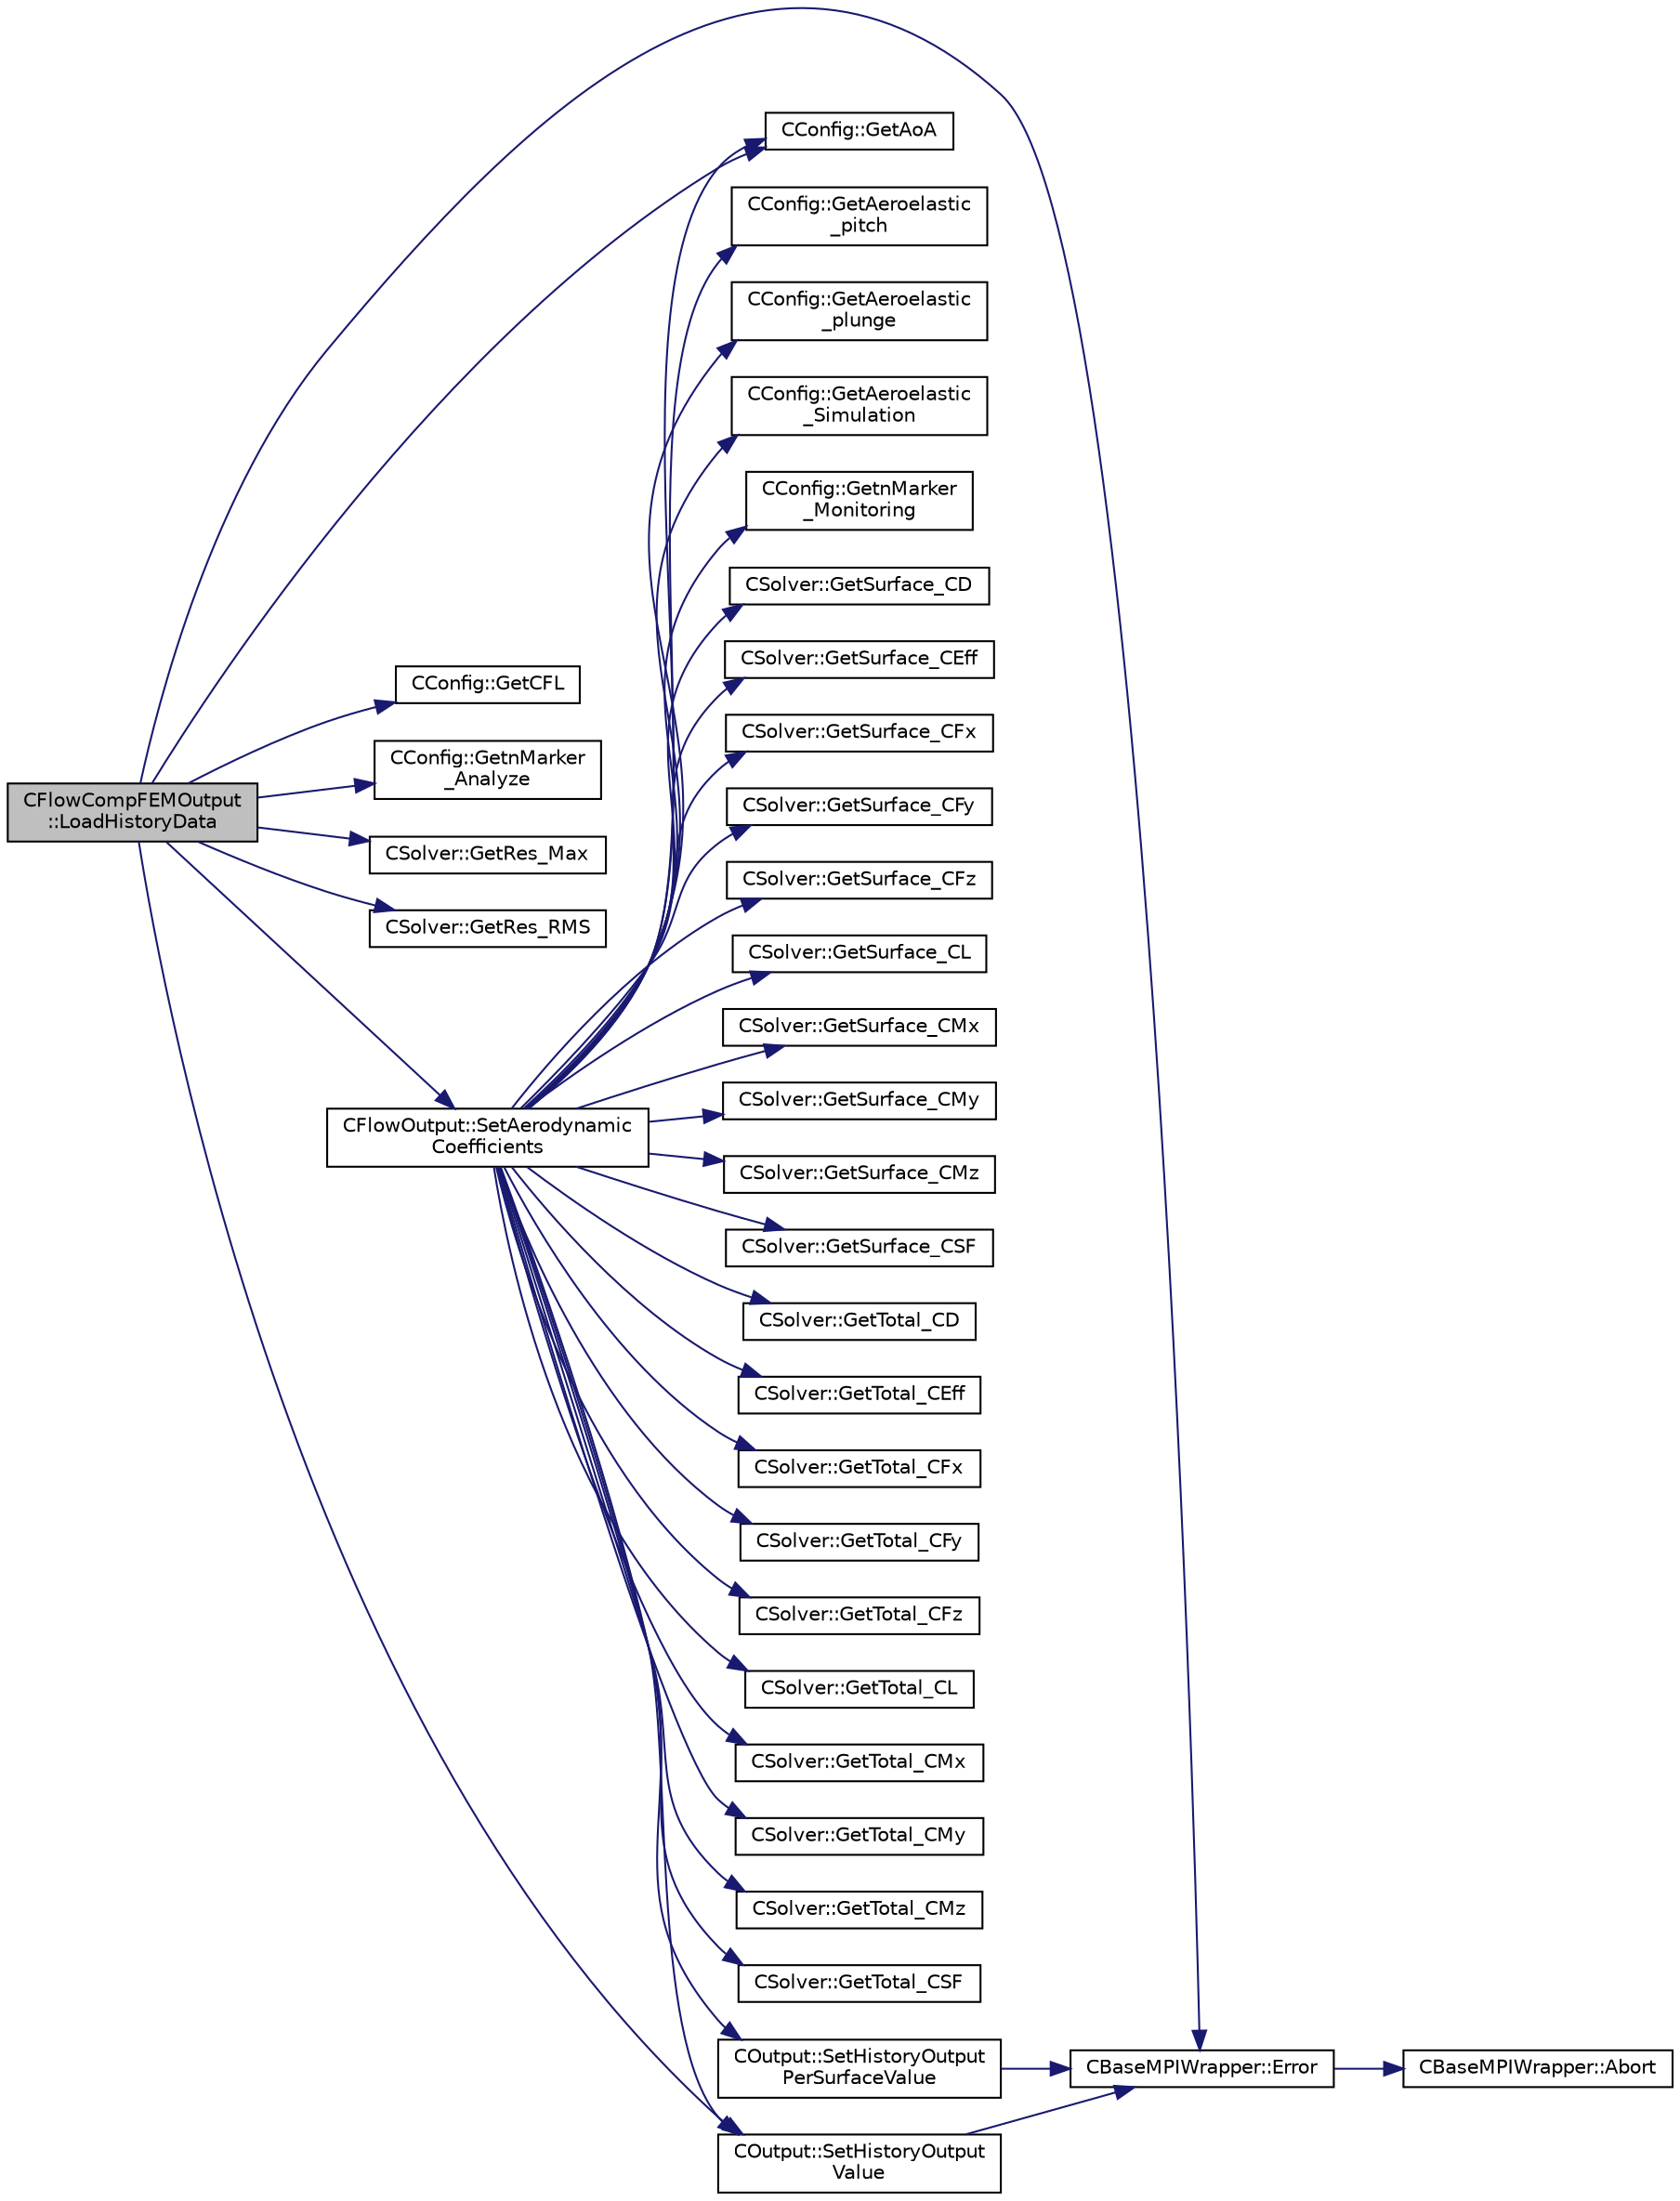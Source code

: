 digraph "CFlowCompFEMOutput::LoadHistoryData"
{
 // LATEX_PDF_SIZE
  edge [fontname="Helvetica",fontsize="10",labelfontname="Helvetica",labelfontsize="10"];
  node [fontname="Helvetica",fontsize="10",shape=record];
  rankdir="LR";
  Node1 [label="CFlowCompFEMOutput\l::LoadHistoryData",height=0.2,width=0.4,color="black", fillcolor="grey75", style="filled", fontcolor="black",tooltip="Load the history output field values."];
  Node1 -> Node2 [color="midnightblue",fontsize="10",style="solid",fontname="Helvetica"];
  Node2 [label="CBaseMPIWrapper::Error",height=0.2,width=0.4,color="black", fillcolor="white", style="filled",URL="$classCBaseMPIWrapper.html#a04457c47629bda56704e6a8804833eeb",tooltip=" "];
  Node2 -> Node3 [color="midnightblue",fontsize="10",style="solid",fontname="Helvetica"];
  Node3 [label="CBaseMPIWrapper::Abort",height=0.2,width=0.4,color="black", fillcolor="white", style="filled",URL="$classCBaseMPIWrapper.html#af7297d861dca86b45cf561b6ab642e8f",tooltip=" "];
  Node1 -> Node4 [color="midnightblue",fontsize="10",style="solid",fontname="Helvetica"];
  Node4 [label="CConfig::GetAoA",height=0.2,width=0.4,color="black", fillcolor="white", style="filled",URL="$classCConfig.html#aa824c1a1b3c7cd05b7be414a76e0b250",tooltip="Get the angle of attack of the body. This is the angle between a reference line on a lifting body (of..."];
  Node1 -> Node5 [color="midnightblue",fontsize="10",style="solid",fontname="Helvetica"];
  Node5 [label="CConfig::GetCFL",height=0.2,width=0.4,color="black", fillcolor="white", style="filled",URL="$classCConfig.html#a327893f15ca36b27db6201a7cb787022",tooltip="Get the Courant Friedrich Levi number for each grid."];
  Node1 -> Node6 [color="midnightblue",fontsize="10",style="solid",fontname="Helvetica"];
  Node6 [label="CConfig::GetnMarker\l_Analyze",height=0.2,width=0.4,color="black", fillcolor="white", style="filled",URL="$classCConfig.html#a3f097c919da47e78ba1fbf204ed5c9b2",tooltip="Get the total number of moving markers."];
  Node1 -> Node7 [color="midnightblue",fontsize="10",style="solid",fontname="Helvetica"];
  Node7 [label="CSolver::GetRes_Max",height=0.2,width=0.4,color="black", fillcolor="white", style="filled",URL="$classCSolver.html#ab1539f2064af989dad9200a516969f18",tooltip="Get the maximal residual, this is useful for the convergence history."];
  Node1 -> Node8 [color="midnightblue",fontsize="10",style="solid",fontname="Helvetica"];
  Node8 [label="CSolver::GetRes_RMS",height=0.2,width=0.4,color="black", fillcolor="white", style="filled",URL="$classCSolver.html#a2e07e4867f2db7ac98c8332c9476c361",tooltip="Get the maximal residual, this is useful for the convergence history."];
  Node1 -> Node9 [color="midnightblue",fontsize="10",style="solid",fontname="Helvetica"];
  Node9 [label="CFlowOutput::SetAerodynamic\lCoefficients",height=0.2,width=0.4,color="black", fillcolor="white", style="filled",URL="$classCFlowOutput.html#a9f4b0e5d37d13ef19e97ef12de67a78b",tooltip="Set the value of the aerodynamic coefficients."];
  Node9 -> Node10 [color="midnightblue",fontsize="10",style="solid",fontname="Helvetica"];
  Node10 [label="CConfig::GetAeroelastic\l_pitch",height=0.2,width=0.4,color="black", fillcolor="white", style="filled",URL="$classCConfig.html#a049b655bdc72dc6f290ba85d337587cc",tooltip="Value of pitching coordinate."];
  Node9 -> Node11 [color="midnightblue",fontsize="10",style="solid",fontname="Helvetica"];
  Node11 [label="CConfig::GetAeroelastic\l_plunge",height=0.2,width=0.4,color="black", fillcolor="white", style="filled",URL="$classCConfig.html#a74d203eb388e3b74c80baec9799e021b",tooltip="Value of plunging coordinate."];
  Node9 -> Node12 [color="midnightblue",fontsize="10",style="solid",fontname="Helvetica"];
  Node12 [label="CConfig::GetAeroelastic\l_Simulation",height=0.2,width=0.4,color="black", fillcolor="white", style="filled",URL="$classCConfig.html#ac40918bbc65c568104a5298dcfc28a5c",tooltip="Get information about the aeroelastic simulation."];
  Node9 -> Node4 [color="midnightblue",fontsize="10",style="solid",fontname="Helvetica"];
  Node9 -> Node13 [color="midnightblue",fontsize="10",style="solid",fontname="Helvetica"];
  Node13 [label="CConfig::GetnMarker\l_Monitoring",height=0.2,width=0.4,color="black", fillcolor="white", style="filled",URL="$classCConfig.html#a6e65810e59b8015104b84c4fd5b1d7f9",tooltip="Get the total number of monitoring markers."];
  Node9 -> Node14 [color="midnightblue",fontsize="10",style="solid",fontname="Helvetica"];
  Node14 [label="CSolver::GetSurface_CD",height=0.2,width=0.4,color="black", fillcolor="white", style="filled",URL="$classCSolver.html#ac74cc0882a2579be4839d078b01d8c5a",tooltip="A virtual member."];
  Node9 -> Node15 [color="midnightblue",fontsize="10",style="solid",fontname="Helvetica"];
  Node15 [label="CSolver::GetSurface_CEff",height=0.2,width=0.4,color="black", fillcolor="white", style="filled",URL="$classCSolver.html#a74caedde2922f6537616b1b9a3fe7f6e",tooltip="A virtual member."];
  Node9 -> Node16 [color="midnightblue",fontsize="10",style="solid",fontname="Helvetica"];
  Node16 [label="CSolver::GetSurface_CFx",height=0.2,width=0.4,color="black", fillcolor="white", style="filled",URL="$classCSolver.html#af6995a40708b93c2f36e07dfae73465e",tooltip="A virtual member."];
  Node9 -> Node17 [color="midnightblue",fontsize="10",style="solid",fontname="Helvetica"];
  Node17 [label="CSolver::GetSurface_CFy",height=0.2,width=0.4,color="black", fillcolor="white", style="filled",URL="$classCSolver.html#a69dbfadcc389d7f992b45ea78a270ee3",tooltip="A virtual member."];
  Node9 -> Node18 [color="midnightblue",fontsize="10",style="solid",fontname="Helvetica"];
  Node18 [label="CSolver::GetSurface_CFz",height=0.2,width=0.4,color="black", fillcolor="white", style="filled",URL="$classCSolver.html#a47d2a61ee24f4a5e4a329f9d6e9e4341",tooltip="A virtual member."];
  Node9 -> Node19 [color="midnightblue",fontsize="10",style="solid",fontname="Helvetica"];
  Node19 [label="CSolver::GetSurface_CL",height=0.2,width=0.4,color="black", fillcolor="white", style="filled",URL="$classCSolver.html#a7c03fa0a21eabb24f8aee85c611fd9a3",tooltip="A virtual member."];
  Node9 -> Node20 [color="midnightblue",fontsize="10",style="solid",fontname="Helvetica"];
  Node20 [label="CSolver::GetSurface_CMx",height=0.2,width=0.4,color="black", fillcolor="white", style="filled",URL="$classCSolver.html#a05c5c9fab78490a4a797a9be4eeb8f60",tooltip="A virtual member."];
  Node9 -> Node21 [color="midnightblue",fontsize="10",style="solid",fontname="Helvetica"];
  Node21 [label="CSolver::GetSurface_CMy",height=0.2,width=0.4,color="black", fillcolor="white", style="filled",URL="$classCSolver.html#a1065de27b069393a33876065203bfa7f",tooltip="A virtual member."];
  Node9 -> Node22 [color="midnightblue",fontsize="10",style="solid",fontname="Helvetica"];
  Node22 [label="CSolver::GetSurface_CMz",height=0.2,width=0.4,color="black", fillcolor="white", style="filled",URL="$classCSolver.html#a67767651d99f3a5ac73062b4e2249b3d",tooltip="A virtual member."];
  Node9 -> Node23 [color="midnightblue",fontsize="10",style="solid",fontname="Helvetica"];
  Node23 [label="CSolver::GetSurface_CSF",height=0.2,width=0.4,color="black", fillcolor="white", style="filled",URL="$classCSolver.html#a9b0dde98a00f69cf90833d1f51f50be3",tooltip="A virtual member."];
  Node9 -> Node24 [color="midnightblue",fontsize="10",style="solid",fontname="Helvetica"];
  Node24 [label="CSolver::GetTotal_CD",height=0.2,width=0.4,color="black", fillcolor="white", style="filled",URL="$classCSolver.html#aff9ee28df7ac7d1dde8f56ece2c9d786",tooltip="A virtual member."];
  Node9 -> Node25 [color="midnightblue",fontsize="10",style="solid",fontname="Helvetica"];
  Node25 [label="CSolver::GetTotal_CEff",height=0.2,width=0.4,color="black", fillcolor="white", style="filled",URL="$classCSolver.html#a2bc961e17864b0ce4295c52d6988a9a1",tooltip="A virtual member."];
  Node9 -> Node26 [color="midnightblue",fontsize="10",style="solid",fontname="Helvetica"];
  Node26 [label="CSolver::GetTotal_CFx",height=0.2,width=0.4,color="black", fillcolor="white", style="filled",URL="$classCSolver.html#ac8c4e7529ca21ea3c0949f0c5dfaa0d1",tooltip="A virtual member."];
  Node9 -> Node27 [color="midnightblue",fontsize="10",style="solid",fontname="Helvetica"];
  Node27 [label="CSolver::GetTotal_CFy",height=0.2,width=0.4,color="black", fillcolor="white", style="filled",URL="$classCSolver.html#a64927ff1b57e24711762272b0a897bf2",tooltip="A virtual member."];
  Node9 -> Node28 [color="midnightblue",fontsize="10",style="solid",fontname="Helvetica"];
  Node28 [label="CSolver::GetTotal_CFz",height=0.2,width=0.4,color="black", fillcolor="white", style="filled",URL="$classCSolver.html#a015e83afb02be6e1b8e2c0dcd52595ed",tooltip="A virtual member."];
  Node9 -> Node29 [color="midnightblue",fontsize="10",style="solid",fontname="Helvetica"];
  Node29 [label="CSolver::GetTotal_CL",height=0.2,width=0.4,color="black", fillcolor="white", style="filled",URL="$classCSolver.html#a1f00de80cb6948f3858f34ac0d495487",tooltip="A virtual member."];
  Node9 -> Node30 [color="midnightblue",fontsize="10",style="solid",fontname="Helvetica"];
  Node30 [label="CSolver::GetTotal_CMx",height=0.2,width=0.4,color="black", fillcolor="white", style="filled",URL="$classCSolver.html#a18cdcb44096256ce6181e2950f9b63f7",tooltip="A virtual member."];
  Node9 -> Node31 [color="midnightblue",fontsize="10",style="solid",fontname="Helvetica"];
  Node31 [label="CSolver::GetTotal_CMy",height=0.2,width=0.4,color="black", fillcolor="white", style="filled",URL="$classCSolver.html#a668cd982cbe1606af4b995f8bbcfd190",tooltip="A virtual member."];
  Node9 -> Node32 [color="midnightblue",fontsize="10",style="solid",fontname="Helvetica"];
  Node32 [label="CSolver::GetTotal_CMz",height=0.2,width=0.4,color="black", fillcolor="white", style="filled",URL="$classCSolver.html#a9e6b2f72b7a79ce7724cbc14cb6d2e4d",tooltip="A virtual member."];
  Node9 -> Node33 [color="midnightblue",fontsize="10",style="solid",fontname="Helvetica"];
  Node33 [label="CSolver::GetTotal_CSF",height=0.2,width=0.4,color="black", fillcolor="white", style="filled",URL="$classCSolver.html#a08967ed78d71da01618db5c085b0e945",tooltip="A virtual member."];
  Node9 -> Node34 [color="midnightblue",fontsize="10",style="solid",fontname="Helvetica"];
  Node34 [label="COutput::SetHistoryOutput\lPerSurfaceValue",height=0.2,width=0.4,color="black", fillcolor="white", style="filled",URL="$classCOutput.html#a1c0620a8f72bfe5611a4c18ba9530981",tooltip="Set the value of a history output field for a specific surface marker."];
  Node34 -> Node2 [color="midnightblue",fontsize="10",style="solid",fontname="Helvetica"];
  Node9 -> Node35 [color="midnightblue",fontsize="10",style="solid",fontname="Helvetica"];
  Node35 [label="COutput::SetHistoryOutput\lValue",height=0.2,width=0.4,color="black", fillcolor="white", style="filled",URL="$classCOutput.html#a1c1f836992f419544472329a44b8836e",tooltip="Set the value of a history output field."];
  Node35 -> Node2 [color="midnightblue",fontsize="10",style="solid",fontname="Helvetica"];
  Node1 -> Node35 [color="midnightblue",fontsize="10",style="solid",fontname="Helvetica"];
}
